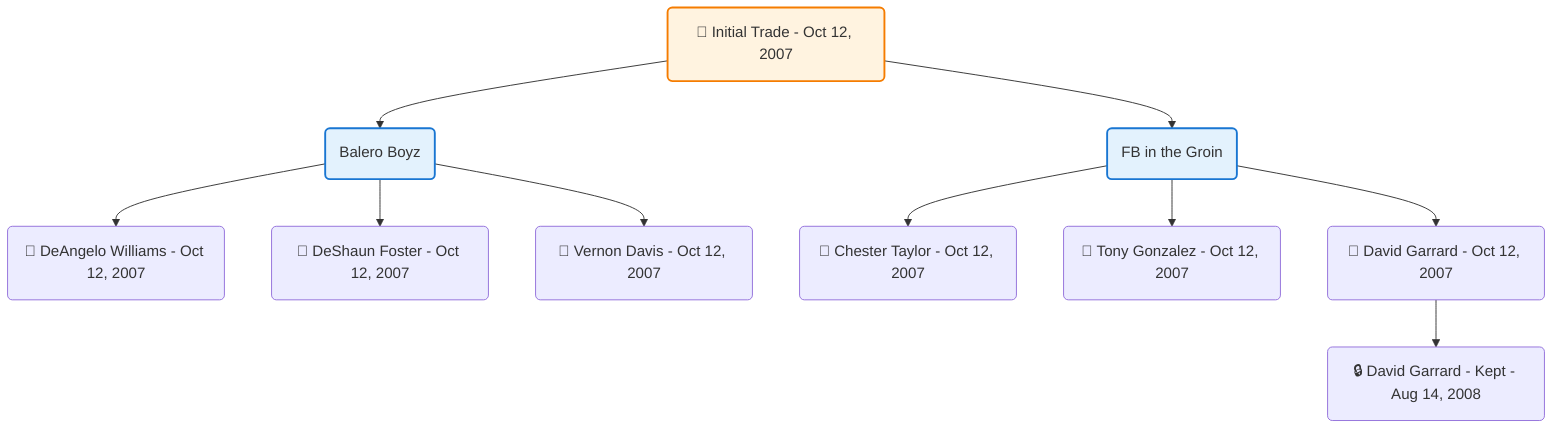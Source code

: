 flowchart TD

    TRADE_MAIN("🔄 Initial Trade - Oct 12, 2007")
    TEAM_1("Balero Boyz")
    TEAM_2("FB in the Groin")
    NODE_4b2db09d-a586-4f4c-bcbb-21d1fd59a90c("🔄 DeAngelo Williams - Oct 12, 2007")
    NODE_1d73cfb1-e4a3-422d-a93b-495a6ca7e188("🔄 Chester Taylor - Oct 12, 2007")
    NODE_7dcbf54f-bea1-41b1-ae40-5be39b0c8d27("🔄 Tony Gonzalez - Oct 12, 2007")
    NODE_ad34ba97-60e9-4632-8f97-631e8992ac7b("🔄 David Garrard - Oct 12, 2007")
    NODE_7891d6ab-964f-4cbf-a307-0ca42e8d86d4("🔒 David Garrard - Kept - Aug 14, 2008")
    NODE_7738063b-0ea9-4778-93bb-9ec676e9b2d2("🔄 DeShaun Foster - Oct 12, 2007")
    NODE_415730ac-42fa-4971-8228-db326fadd3f4("🔄 Vernon Davis - Oct 12, 2007")

    TRADE_MAIN --> TEAM_1
    TRADE_MAIN --> TEAM_2
    TEAM_1 --> NODE_4b2db09d-a586-4f4c-bcbb-21d1fd59a90c
    TEAM_2 --> NODE_1d73cfb1-e4a3-422d-a93b-495a6ca7e188
    TEAM_2 --> NODE_7dcbf54f-bea1-41b1-ae40-5be39b0c8d27
    TEAM_2 --> NODE_ad34ba97-60e9-4632-8f97-631e8992ac7b
    NODE_ad34ba97-60e9-4632-8f97-631e8992ac7b --> NODE_7891d6ab-964f-4cbf-a307-0ca42e8d86d4
    TEAM_1 --> NODE_7738063b-0ea9-4778-93bb-9ec676e9b2d2
    TEAM_1 --> NODE_415730ac-42fa-4971-8228-db326fadd3f4

    %% Node styling
    classDef teamNode fill:#e3f2fd,stroke:#1976d2,stroke-width:2px
    classDef tradeNode fill:#fff3e0,stroke:#f57c00,stroke-width:2px
    classDef playerNode fill:#f3e5f5,stroke:#7b1fa2,stroke-width:1px
    classDef nonRootPlayerNode fill:#f5f5f5,stroke:#757575,stroke-width:1px
    classDef endNode fill:#ffebee,stroke:#c62828,stroke-width:2px
    classDef waiverNode fill:#e8f5e8,stroke:#388e3c,stroke-width:2px
    classDef championshipNode fill:#fff9c4,stroke:#f57f17,stroke-width:3px

    class TEAM_1,TEAM_2 teamNode
    class TRADE_MAIN tradeNode